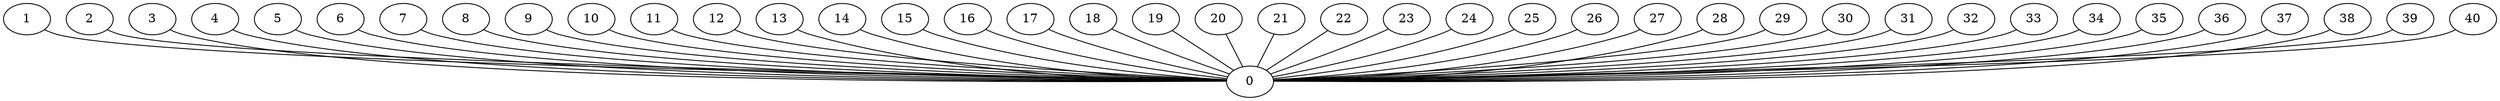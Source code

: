 graph G {
0;
1;
2;
3;
4;
5;
6;
7;
8;
9;
10;
11;
12;
13;
14;
15;
16;
17;
18;
19;
20;
21;
22;
23;
24;
25;
26;
27;
28;
29;
30;
31;
32;
33;
34;
35;
36;
37;
38;
39;
40;
1--0 ;
2--0 ;
4--0 ;
3--0 ;
5--0 ;
8--0 ;
7--0 ;
6--0 ;
10--0 ;
9--0 ;
11--0 ;
12--0 ;
15--0 ;
14--0 ;
13--0 ;
17--0 ;
16--0 ;
19--0 ;
18--0 ;
20--0 ;
21--0 ;
23--0 ;
22--0 ;
24--0 ;
26--0 ;
25--0 ;
29--0 ;
28--0 ;
27--0 ;
32--0 ;
31--0 ;
30--0 ;
33--0 ;
34--0 ;
36--0 ;
35--0 ;
37--0 ;
38--0 ;
39--0 ;
40--0 ;
}
